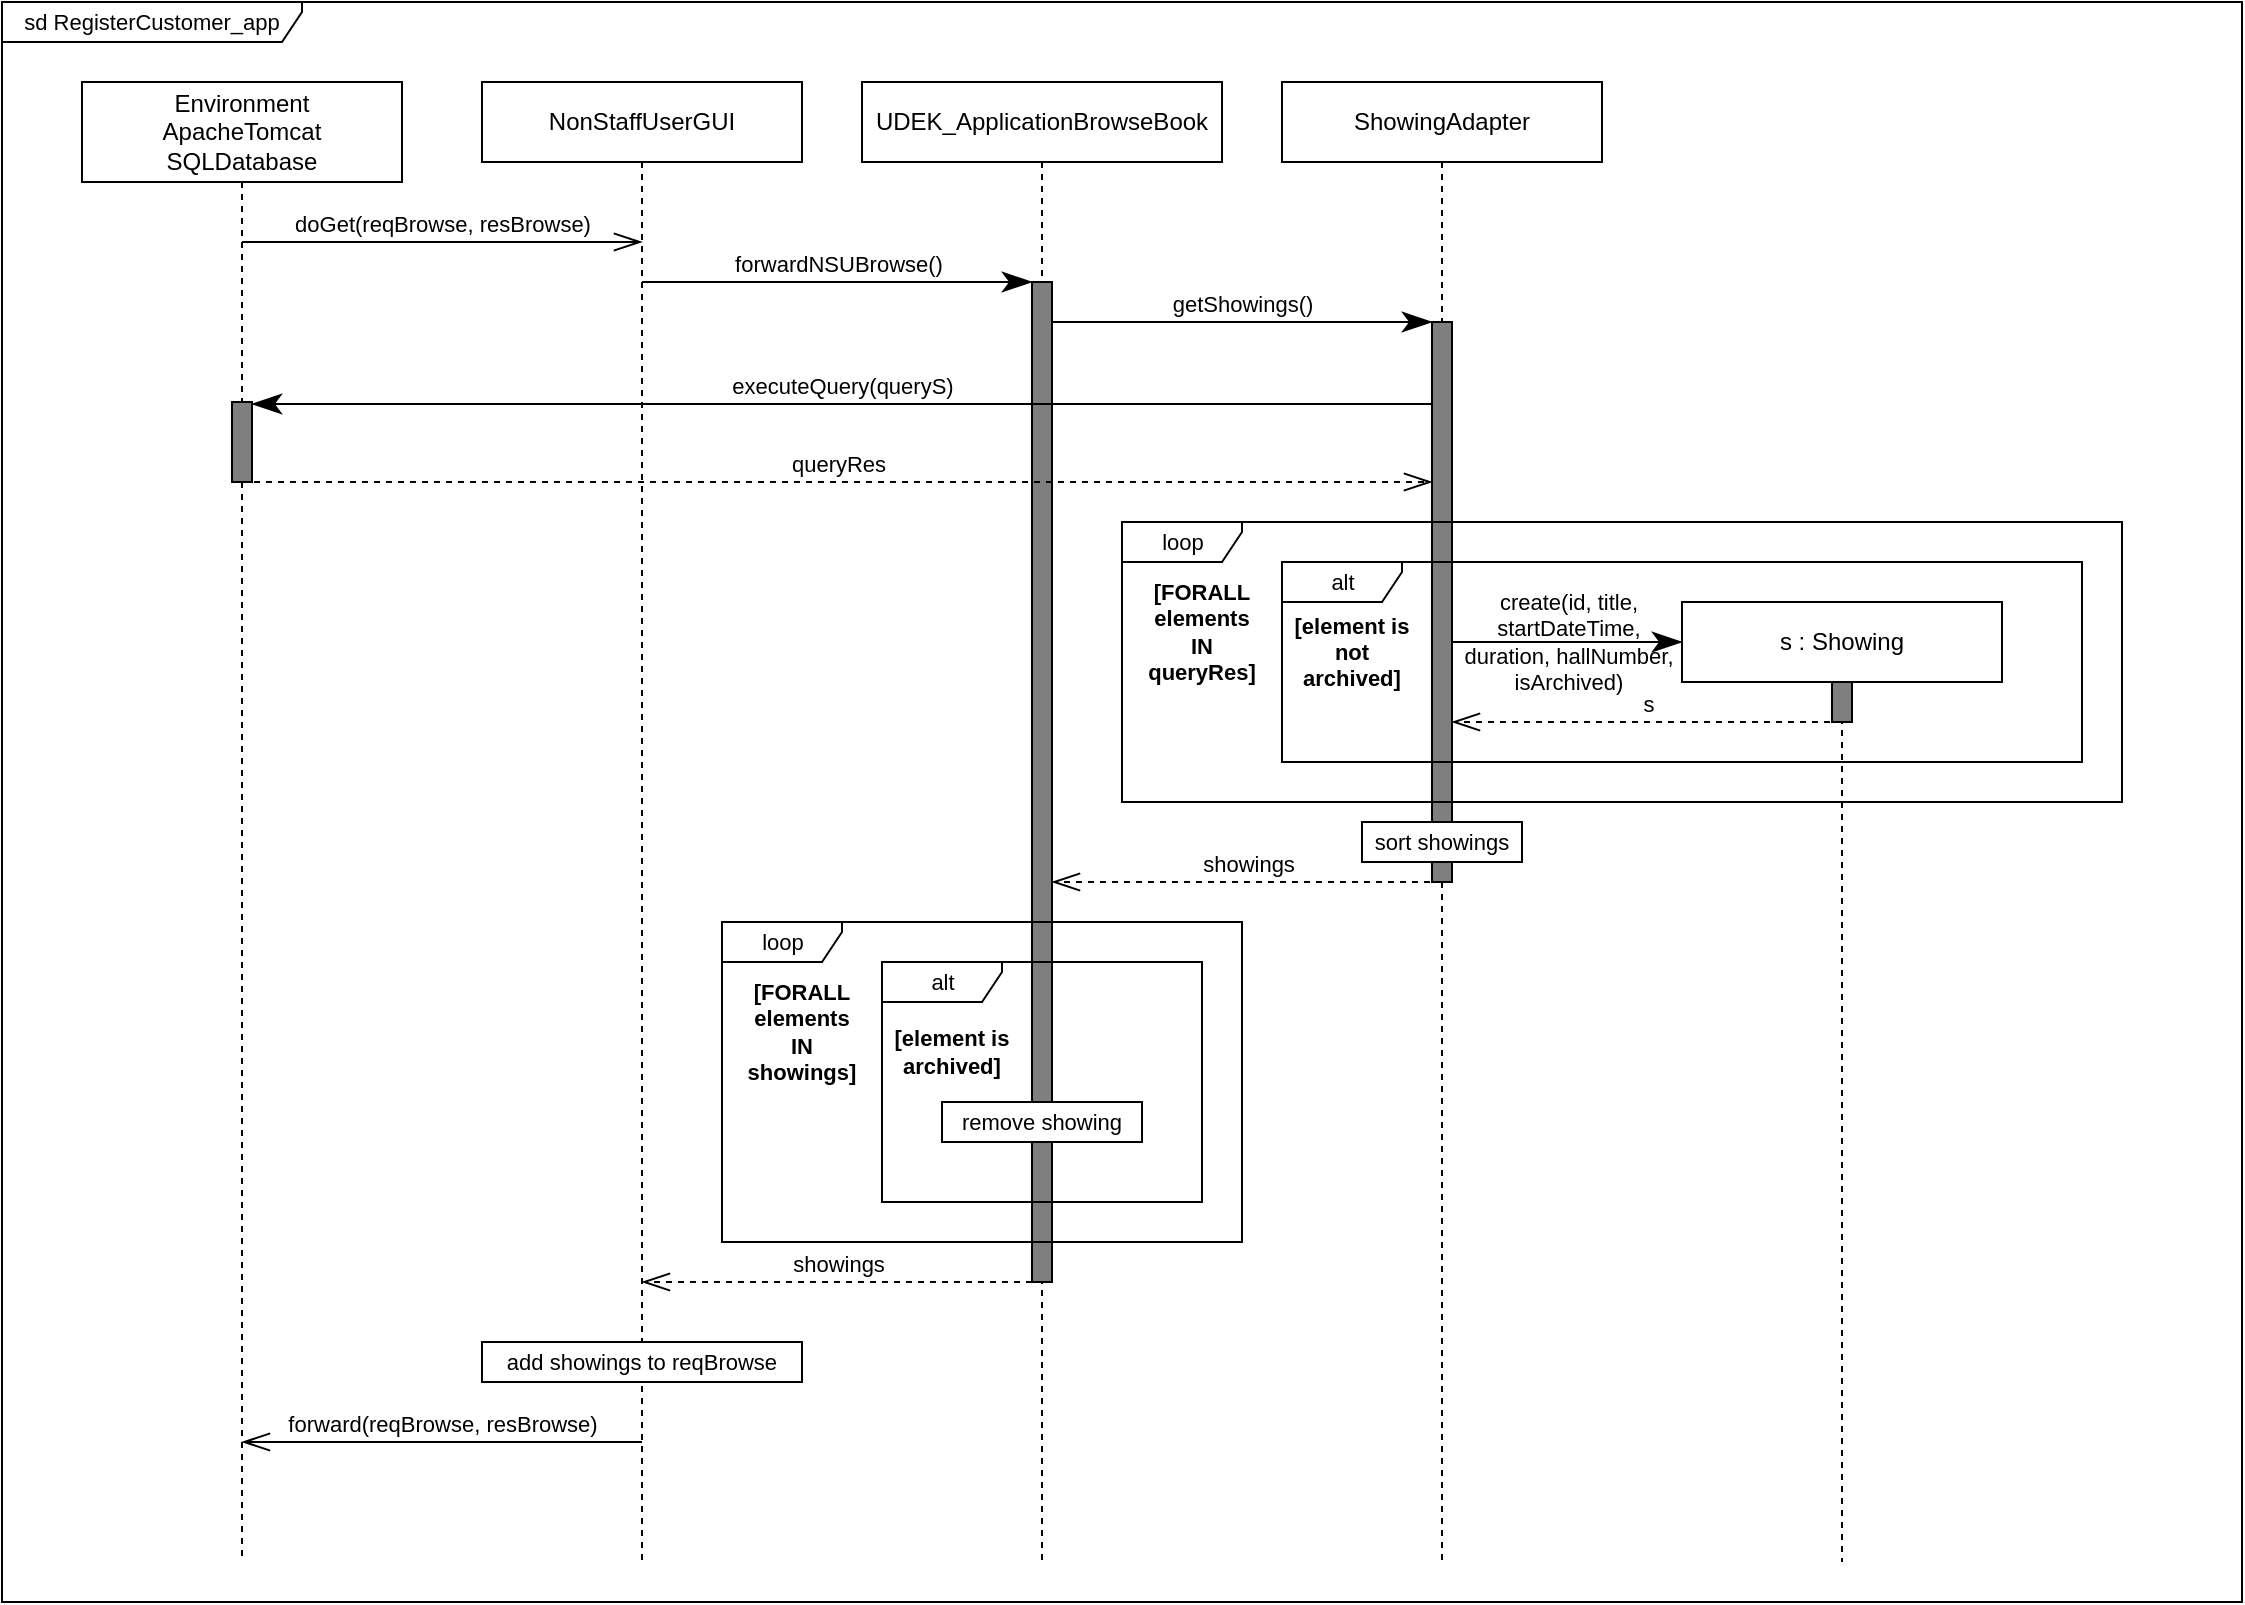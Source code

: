 <mxfile version="16.5.1" type="device"><diagram id="UbSpJXMvINvI6A48w-Lx" name="Page-1"><mxGraphModel dx="2171" dy="1300" grid="1" gridSize="10" guides="1" tooltips="1" connect="1" arrows="1" fold="1" page="1" pageScale="1" pageWidth="3300" pageHeight="2339" math="0" shadow="0"><root><mxCell id="0"/><mxCell id="X5XjearkuYIkrU80L7tD-60" value="Diagram Frame" style="" parent="0"/><mxCell id="X5XjearkuYIkrU80L7tD-62" value="sd RegisterCustomer_app" style="shape=umlFrame;whiteSpace=wrap;html=1;fontFamily=Helvetica;fontSize=11;fontColor=default;strokeWidth=1;fillColor=default;gradientColor=none;width=150;height=20;connectable=0;allowArrows=0;" parent="X5XjearkuYIkrU80L7tD-60" vertex="1"><mxGeometry x="40" y="40" width="1120" height="800" as="geometry"/></mxCell><object label="Lifelines&#10;" id="1"><mxCell style="" parent="0"/></object><mxCell id="X5XjearkuYIkrU80L7tD-2" value="UDEK_ApplicationBrowseBook" style="shape=umlLifeline;perimeter=lifelinePerimeter;whiteSpace=wrap;html=1;container=0;collapsible=0;recursiveResize=0;outlineConnect=0;connectable=0;allowArrows=0;" parent="1" vertex="1"><mxGeometry x="470" y="80" width="180" height="740" as="geometry"/></mxCell><mxCell id="X5XjearkuYIkrU80L7tD-3" value="NonStaffUserGUI" style="shape=umlLifeline;perimeter=lifelinePerimeter;whiteSpace=wrap;html=1;container=0;collapsible=0;recursiveResize=0;outlineConnect=0;connectable=0;allowArrows=0;" parent="1" vertex="1"><mxGeometry x="280" y="80" width="160" height="740" as="geometry"/></mxCell><mxCell id="X5XjearkuYIkrU80L7tD-4" value="ShowingAdapter" style="shape=umlLifeline;perimeter=lifelinePerimeter;whiteSpace=wrap;html=1;container=0;collapsible=0;recursiveResize=0;outlineConnect=0;connectable=0;allowArrows=0;" parent="1" vertex="1"><mxGeometry x="680" y="80" width="160" height="740" as="geometry"/></mxCell><mxCell id="B1oXWoqZEJP3sz_dLybs-1" value="Environment&lt;br&gt;ApacheTomcat&lt;br&gt;SQLDatabase" style="shape=umlLifeline;perimeter=lifelinePerimeter;whiteSpace=wrap;html=1;container=0;collapsible=0;recursiveResize=0;outlineConnect=0;connectable=0;allowArrows=0;size=50;" parent="1" vertex="1"><mxGeometry x="80" y="80" width="160" height="740" as="geometry"/></mxCell><mxCell id="B1oXWoqZEJP3sz_dLybs-14" value="s : Showing" style="shape=umlLifeline;perimeter=lifelinePerimeter;whiteSpace=wrap;html=1;container=0;collapsible=0;recursiveResize=0;outlineConnect=0;connectable=0;allowArrows=0;" parent="1" vertex="1"><mxGeometry x="880" y="340" width="160" height="480" as="geometry"/></mxCell><object label="Boxes" id="X5XjearkuYIkrU80L7tD-17"><mxCell style="" parent="0"/></object><mxCell id="X5XjearkuYIkrU80L7tD-18" value="" style="rounded=0;whiteSpace=wrap;html=1;fontFamily=Helvetica;fontSize=11;fontColor=default;fillColor=#7F7F7F;imageAlign=left;" parent="X5XjearkuYIkrU80L7tD-17" vertex="1"><mxGeometry x="755" y="200" width="10" height="280" as="geometry"/></mxCell><mxCell id="B1oXWoqZEJP3sz_dLybs-2" value="" style="rounded=0;whiteSpace=wrap;html=1;fontFamily=Helvetica;fontSize=11;fontColor=default;fillColor=#7F7F7F;imageAlign=left;" parent="X5XjearkuYIkrU80L7tD-17" vertex="1"><mxGeometry x="555" y="180" width="10" height="500" as="geometry"/></mxCell><mxCell id="B1oXWoqZEJP3sz_dLybs-4" value="" style="rounded=0;whiteSpace=wrap;html=1;fontFamily=Helvetica;fontSize=11;fontColor=default;fillColor=#7F7F7F;imageAlign=left;" parent="X5XjearkuYIkrU80L7tD-17" vertex="1"><mxGeometry x="155" y="240" width="10" height="40" as="geometry"/></mxCell><mxCell id="B1oXWoqZEJP3sz_dLybs-16" value="" style="rounded=0;whiteSpace=wrap;html=1;fontFamily=Helvetica;fontSize=11;fontColor=default;fillColor=#7F7F7F;imageAlign=left;" parent="X5XjearkuYIkrU80L7tD-17" vertex="1"><mxGeometry x="955" y="380" width="10" height="20" as="geometry"/></mxCell><object label="Frames" id="X5XjearkuYIkrU80L7tD-9"><mxCell style="" parent="0"/></object><mxCell id="B1oXWoqZEJP3sz_dLybs-10" value="loop" style="shape=umlFrame;tabWidth=110;tabHeight=30;tabPosition=left;html=1;boundedLbl=1;labelInHeader=1;width=60;height=20;fontFamily=Helvetica;fontSize=11;fontColor=default;fillColor=none;connectable=0;allowArrows=0;dropTarget=0;recursiveResize=0;" parent="X5XjearkuYIkrU80L7tD-9" vertex="1"><mxGeometry x="600" y="300" width="500" height="140" as="geometry"/></mxCell><mxCell id="B1oXWoqZEJP3sz_dLybs-12" value="&lt;b&gt;[FORALL&lt;br&gt;elements&lt;br&gt;IN&lt;br&gt;queryRes]&lt;/b&gt;" style="text;html=1;strokeColor=none;fillColor=none;align=center;verticalAlign=middle;whiteSpace=wrap;rounded=0;dashed=1;fontFamily=Helvetica;fontSize=11;fontColor=default;" parent="B1oXWoqZEJP3sz_dLybs-10" vertex="1"><mxGeometry y="20" width="80" height="70" as="geometry"/></mxCell><mxCell id="TWfnN9F4EYqc4KEmSscs-2" value="alt" style="shape=umlFrame;tabWidth=110;tabHeight=30;tabPosition=left;html=1;boundedLbl=1;labelInHeader=1;width=60;height=20;fontFamily=Helvetica;fontSize=11;fontColor=default;fillColor=none;connectable=0;allowArrows=0;dropTarget=0;recursiveResize=0;" vertex="1" parent="X5XjearkuYIkrU80L7tD-9"><mxGeometry x="680" y="320" width="400" height="100" as="geometry"/></mxCell><mxCell id="TWfnN9F4EYqc4KEmSscs-3" value="&lt;b&gt;[element is not archived]&lt;/b&gt;" style="text;html=1;strokeColor=none;fillColor=none;align=center;verticalAlign=middle;whiteSpace=wrap;rounded=0;dashed=1;fontFamily=Helvetica;fontSize=11;fontColor=default;" vertex="1" parent="TWfnN9F4EYqc4KEmSscs-2"><mxGeometry y="20" width="70" height="50" as="geometry"/></mxCell><mxCell id="TWfnN9F4EYqc4KEmSscs-28" value="loop" style="shape=umlFrame;tabWidth=110;tabHeight=30;tabPosition=left;html=1;boundedLbl=1;labelInHeader=1;width=60;height=20;fontFamily=Helvetica;fontSize=11;fontColor=default;fillColor=none;connectable=0;allowArrows=0;dropTarget=0;recursiveResize=0;" vertex="1" parent="X5XjearkuYIkrU80L7tD-9"><mxGeometry x="400" y="500" width="260" height="160" as="geometry"/></mxCell><mxCell id="TWfnN9F4EYqc4KEmSscs-29" value="&lt;b&gt;[FORALL&lt;br&gt;elements&lt;br&gt;IN&lt;br&gt;showings]&lt;/b&gt;" style="text;html=1;strokeColor=none;fillColor=none;align=center;verticalAlign=middle;whiteSpace=wrap;rounded=0;dashed=1;fontFamily=Helvetica;fontSize=11;fontColor=default;" vertex="1" parent="TWfnN9F4EYqc4KEmSscs-28"><mxGeometry y="20" width="80" height="70" as="geometry"/></mxCell><mxCell id="TWfnN9F4EYqc4KEmSscs-30" value="alt" style="shape=umlFrame;tabWidth=110;tabHeight=30;tabPosition=left;html=1;boundedLbl=1;labelInHeader=1;width=60;height=20;fontFamily=Helvetica;fontSize=11;fontColor=default;fillColor=none;connectable=0;allowArrows=0;dropTarget=0;recursiveResize=0;" vertex="1" parent="X5XjearkuYIkrU80L7tD-9"><mxGeometry x="480" y="520" width="160" height="120" as="geometry"/></mxCell><mxCell id="TWfnN9F4EYqc4KEmSscs-31" value="&lt;b&gt;[element is archived]&lt;/b&gt;" style="text;html=1;strokeColor=none;fillColor=none;align=center;verticalAlign=middle;whiteSpace=wrap;rounded=0;dashed=1;fontFamily=Helvetica;fontSize=11;fontColor=default;" vertex="1" parent="TWfnN9F4EYqc4KEmSscs-30"><mxGeometry y="20" width="70" height="50" as="geometry"/></mxCell><object label="Arrows&#10;" id="X5XjearkuYIkrU80L7tD-5"><mxCell style="" parent="0"/></object><mxCell id="X5XjearkuYIkrU80L7tD-7" value="doGet(reqBrowse, resBrowse)" style="endArrow=openThin;html=1;rounded=0;labelBackgroundColor=none;fontFamily=Helvetica;fontSize=11;fontColor=default;startSize=12;endSize=12;strokeColor=default;shape=connector;endFill=0;verticalAlign=bottom;" parent="X5XjearkuYIkrU80L7tD-5" edge="1"><mxGeometry width="50" height="50" relative="1" as="geometry"><mxPoint x="160" y="160" as="sourcePoint"/><mxPoint x="360" y="160" as="targetPoint"/></mxGeometry></mxCell><mxCell id="X5XjearkuYIkrU80L7tD-8" value="forwardNSUBrowse()" style="endArrow=classicThin;html=1;rounded=0;labelBackgroundColor=none;fontFamily=Helvetica;fontSize=11;fontColor=default;startSize=12;endSize=12;strokeColor=default;shape=connector;endFill=1;verticalAlign=bottom;" parent="X5XjearkuYIkrU80L7tD-5" edge="1"><mxGeometry width="50" height="50" relative="1" as="geometry"><mxPoint x="360" y="180" as="sourcePoint"/><mxPoint x="555" y="180" as="targetPoint"/></mxGeometry></mxCell><mxCell id="X5XjearkuYIkrU80L7tD-35" value="executeQuery(queryS)" style="edgeStyle=none;shape=connector;rounded=0;orthogonalLoop=1;jettySize=auto;html=1;labelBackgroundColor=default;fontFamily=Helvetica;fontSize=11;fontColor=default;endArrow=classicThin;endFill=1;startSize=12;endSize=12;strokeColor=default;verticalAlign=bottom;" parent="X5XjearkuYIkrU80L7tD-5" edge="1"><mxGeometry relative="1" as="geometry"><mxPoint x="165" y="241" as="targetPoint"/><mxPoint x="755" y="241" as="sourcePoint"/></mxGeometry></mxCell><mxCell id="X5XjearkuYIkrU80L7tD-36" value="getShowings()" style="endArrow=classicThin;html=1;rounded=0;labelBackgroundColor=default;fontFamily=Helvetica;fontSize=11;fontColor=default;startSize=12;endSize=12;strokeColor=default;shape=connector;endFill=1;verticalAlign=bottom;" parent="X5XjearkuYIkrU80L7tD-5" edge="1"><mxGeometry width="50" height="50" relative="1" as="geometry"><mxPoint x="565" y="200" as="sourcePoint"/><mxPoint x="755" y="200" as="targetPoint"/></mxGeometry></mxCell><mxCell id="B1oXWoqZEJP3sz_dLybs-5" value="queryRes" style="edgeStyle=none;shape=connector;rounded=0;orthogonalLoop=1;jettySize=auto;html=1;labelBackgroundColor=default;fontFamily=Helvetica;fontSize=11;fontColor=default;endArrow=openThin;endFill=0;startSize=12;endSize=12;strokeColor=default;dashed=1;verticalAlign=bottom;" parent="X5XjearkuYIkrU80L7tD-5" edge="1"><mxGeometry relative="1" as="geometry"><mxPoint x="755" y="280" as="targetPoint"/><mxPoint x="160" y="280" as="sourcePoint"/></mxGeometry></mxCell><mxCell id="B1oXWoqZEJP3sz_dLybs-15" value="create(id, title,&lt;br&gt;startDateTime,&lt;br&gt;duration, hallNumber,&lt;br&gt;isArchived)" style="endArrow=classicThin;html=1;rounded=0;labelBackgroundColor=none;fontFamily=Helvetica;fontSize=11;fontColor=default;startSize=12;endSize=12;strokeColor=default;shape=connector;endFill=1;verticalAlign=middle;" parent="X5XjearkuYIkrU80L7tD-5" edge="1"><mxGeometry width="50" height="50" relative="1" as="geometry"><mxPoint x="765" y="360" as="sourcePoint"/><mxPoint x="880" y="360" as="targetPoint"/></mxGeometry></mxCell><mxCell id="B1oXWoqZEJP3sz_dLybs-17" value="s" style="edgeStyle=none;shape=connector;rounded=0;orthogonalLoop=1;jettySize=auto;html=1;labelBackgroundColor=default;fontFamily=Helvetica;fontSize=11;fontColor=default;endArrow=openThin;endFill=0;startSize=12;endSize=12;strokeColor=default;dashed=1;verticalAlign=bottom;" parent="X5XjearkuYIkrU80L7tD-5" edge="1"><mxGeometry relative="1" as="geometry"><mxPoint x="765" y="400" as="targetPoint"/><mxPoint x="960" y="400" as="sourcePoint"/></mxGeometry></mxCell><mxCell id="B1oXWoqZEJP3sz_dLybs-18" value="showings" style="edgeStyle=none;shape=connector;rounded=0;orthogonalLoop=1;jettySize=auto;html=1;labelBackgroundColor=default;fontFamily=Helvetica;fontSize=11;fontColor=default;endArrow=openThin;endFill=0;startSize=12;endSize=12;strokeColor=default;dashed=1;verticalAlign=bottom;" parent="X5XjearkuYIkrU80L7tD-5" edge="1"><mxGeometry relative="1" as="geometry"><mxPoint x="565" y="480" as="targetPoint"/><mxPoint x="760" y="480" as="sourcePoint"/></mxGeometry></mxCell><mxCell id="TWfnN9F4EYqc4KEmSscs-41" value="showings" style="edgeStyle=none;shape=connector;rounded=0;orthogonalLoop=1;jettySize=auto;html=1;labelBackgroundColor=default;fontFamily=Helvetica;fontSize=11;fontColor=default;endArrow=openThin;endFill=0;startSize=12;endSize=12;strokeColor=default;dashed=1;verticalAlign=bottom;" edge="1" parent="X5XjearkuYIkrU80L7tD-5"><mxGeometry relative="1" as="geometry"><mxPoint x="360" y="680" as="targetPoint"/><mxPoint x="555" y="680" as="sourcePoint"/></mxGeometry></mxCell><mxCell id="TWfnN9F4EYqc4KEmSscs-43" value="forward(reqBrowse, resBrowse)" style="endArrow=openThin;html=1;rounded=0;labelBackgroundColor=none;fontFamily=Helvetica;fontSize=11;fontColor=default;startSize=12;endSize=12;strokeColor=default;shape=connector;endFill=0;verticalAlign=bottom;" edge="1" parent="X5XjearkuYIkrU80L7tD-5"><mxGeometry width="50" height="50" relative="1" as="geometry"><mxPoint x="360" y="760" as="sourcePoint"/><mxPoint x="160" y="760" as="targetPoint"/></mxGeometry></mxCell><object label="Predicates" id="X5XjearkuYIkrU80L7tD-38"><mxCell style="" parent="0"/></object><mxCell id="TWfnN9F4EYqc4KEmSscs-39" value="sort showings" style="rounded=1;whiteSpace=wrap;html=1;fontFamily=Helvetica;fontSize=11;fontColor=default;arcSize=0;" vertex="1" parent="X5XjearkuYIkrU80L7tD-38"><mxGeometry x="720" y="450" width="80" height="20" as="geometry"/></mxCell><mxCell id="TWfnN9F4EYqc4KEmSscs-40" value="remove showing" style="rounded=1;whiteSpace=wrap;html=1;fontFamily=Helvetica;fontSize=11;fontColor=default;arcSize=0;" vertex="1" parent="X5XjearkuYIkrU80L7tD-38"><mxGeometry x="510" y="590" width="100" height="20" as="geometry"/></mxCell><mxCell id="TWfnN9F4EYqc4KEmSscs-42" value="add showings to reqBrowse" style="rounded=1;whiteSpace=wrap;html=1;fontFamily=Helvetica;fontSize=11;fontColor=default;arcSize=0;" vertex="1" parent="X5XjearkuYIkrU80L7tD-38"><mxGeometry x="280" y="710" width="160" height="20" as="geometry"/></mxCell></root></mxGraphModel></diagram></mxfile>